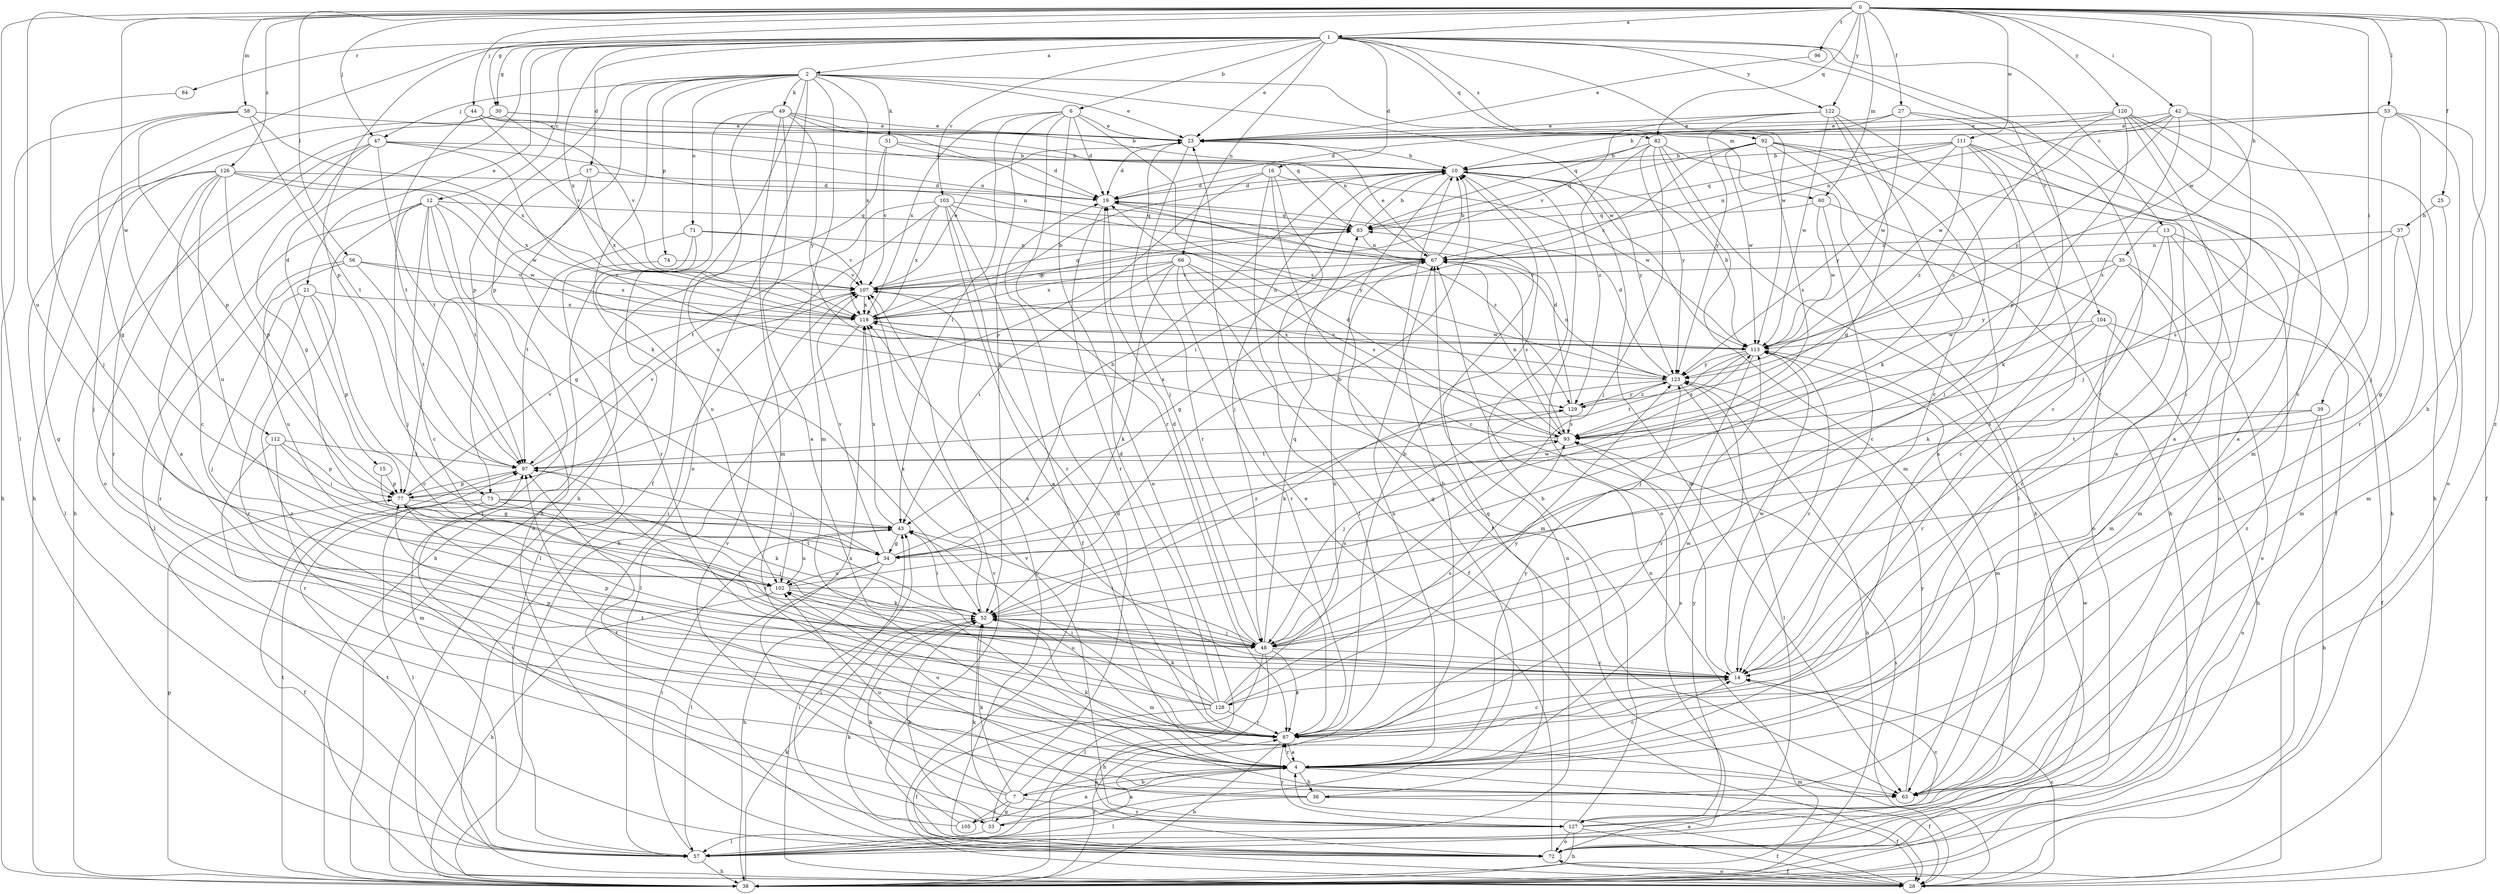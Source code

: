 strict digraph  {
0;
1;
2;
4;
6;
7;
10;
12;
13;
14;
15;
16;
17;
19;
21;
23;
25;
27;
28;
30;
33;
34;
35;
36;
37;
38;
39;
42;
43;
44;
47;
48;
49;
51;
52;
53;
56;
57;
58;
60;
63;
66;
67;
71;
72;
73;
74;
77;
82;
83;
84;
87;
92;
93;
96;
97;
102;
103;
104;
105;
107;
111;
112;
113;
118;
120;
122;
123;
126;
127;
128;
129;
0 -> 1  [label=a];
0 -> 25  [label=f];
0 -> 27  [label=f];
0 -> 30  [label=g];
0 -> 35  [label=h];
0 -> 36  [label=h];
0 -> 39  [label=i];
0 -> 42  [label=i];
0 -> 44  [label=j];
0 -> 47  [label=j];
0 -> 53  [label=l];
0 -> 56  [label=l];
0 -> 57  [label=l];
0 -> 58  [label=m];
0 -> 60  [label=m];
0 -> 82  [label=q];
0 -> 96  [label=t];
0 -> 102  [label=u];
0 -> 111  [label=w];
0 -> 112  [label=w];
0 -> 113  [label=w];
0 -> 120  [label=y];
0 -> 122  [label=y];
0 -> 126  [label=z];
0 -> 127  [label=z];
1 -> 2  [label=a];
1 -> 6  [label=b];
1 -> 12  [label=c];
1 -> 13  [label=c];
1 -> 15  [label=d];
1 -> 16  [label=d];
1 -> 17  [label=d];
1 -> 21  [label=e];
1 -> 23  [label=e];
1 -> 30  [label=g];
1 -> 33  [label=g];
1 -> 66  [label=n];
1 -> 73  [label=p];
1 -> 82  [label=q];
1 -> 84  [label=r];
1 -> 87  [label=r];
1 -> 92  [label=s];
1 -> 103  [label=v];
1 -> 104  [label=v];
1 -> 113  [label=w];
1 -> 118  [label=x];
1 -> 122  [label=y];
2 -> 23  [label=e];
2 -> 28  [label=f];
2 -> 47  [label=j];
2 -> 49  [label=k];
2 -> 51  [label=k];
2 -> 52  [label=k];
2 -> 60  [label=m];
2 -> 63  [label=m];
2 -> 71  [label=o];
2 -> 72  [label=o];
2 -> 73  [label=p];
2 -> 74  [label=p];
2 -> 77  [label=p];
2 -> 113  [label=w];
2 -> 118  [label=x];
4 -> 7  [label=b];
4 -> 14  [label=c];
4 -> 28  [label=f];
4 -> 36  [label=h];
4 -> 52  [label=k];
4 -> 63  [label=m];
4 -> 67  [label=n];
4 -> 87  [label=r];
4 -> 93  [label=s];
4 -> 97  [label=t];
4 -> 102  [label=u];
4 -> 123  [label=y];
6 -> 19  [label=d];
6 -> 23  [label=e];
6 -> 43  [label=i];
6 -> 52  [label=k];
6 -> 72  [label=o];
6 -> 87  [label=r];
6 -> 93  [label=s];
6 -> 118  [label=x];
7 -> 4  [label=a];
7 -> 10  [label=b];
7 -> 33  [label=g];
7 -> 52  [label=k];
7 -> 105  [label=v];
7 -> 107  [label=v];
7 -> 118  [label=x];
7 -> 127  [label=z];
10 -> 19  [label=d];
10 -> 33  [label=g];
10 -> 43  [label=i];
10 -> 48  [label=j];
10 -> 63  [label=m];
10 -> 72  [label=o];
10 -> 123  [label=y];
12 -> 14  [label=c];
12 -> 34  [label=g];
12 -> 48  [label=j];
12 -> 57  [label=l];
12 -> 72  [label=o];
12 -> 83  [label=q];
12 -> 97  [label=t];
12 -> 113  [label=w];
12 -> 127  [label=z];
13 -> 14  [label=c];
13 -> 63  [label=m];
13 -> 67  [label=n];
13 -> 87  [label=r];
13 -> 127  [label=z];
14 -> 77  [label=p];
14 -> 113  [label=w];
14 -> 118  [label=x];
14 -> 128  [label=z];
15 -> 34  [label=g];
15 -> 77  [label=p];
16 -> 14  [label=c];
16 -> 19  [label=d];
16 -> 28  [label=f];
16 -> 57  [label=l];
16 -> 77  [label=p];
16 -> 113  [label=w];
17 -> 19  [label=d];
17 -> 57  [label=l];
17 -> 87  [label=r];
17 -> 118  [label=x];
19 -> 83  [label=q];
19 -> 87  [label=r];
19 -> 129  [label=z];
21 -> 14  [label=c];
21 -> 48  [label=j];
21 -> 77  [label=p];
21 -> 87  [label=r];
21 -> 118  [label=x];
23 -> 10  [label=b];
23 -> 19  [label=d];
23 -> 48  [label=j];
23 -> 87  [label=r];
25 -> 37  [label=h];
25 -> 63  [label=m];
27 -> 4  [label=a];
27 -> 10  [label=b];
27 -> 23  [label=e];
27 -> 52  [label=k];
27 -> 113  [label=w];
28 -> 4  [label=a];
28 -> 14  [label=c];
28 -> 43  [label=i];
28 -> 72  [label=o];
28 -> 93  [label=s];
28 -> 97  [label=t];
30 -> 23  [label=e];
30 -> 38  [label=h];
30 -> 72  [label=o];
30 -> 83  [label=q];
30 -> 107  [label=v];
33 -> 4  [label=a];
33 -> 19  [label=d];
33 -> 52  [label=k];
33 -> 57  [label=l];
34 -> 10  [label=b];
34 -> 38  [label=h];
34 -> 57  [label=l];
34 -> 102  [label=u];
34 -> 107  [label=v];
34 -> 113  [label=w];
35 -> 52  [label=k];
35 -> 63  [label=m];
35 -> 72  [label=o];
35 -> 107  [label=v];
35 -> 123  [label=y];
36 -> 28  [label=f];
36 -> 57  [label=l];
36 -> 83  [label=q];
36 -> 97  [label=t];
36 -> 102  [label=u];
37 -> 34  [label=g];
37 -> 63  [label=m];
37 -> 67  [label=n];
37 -> 93  [label=s];
38 -> 52  [label=k];
38 -> 67  [label=n];
38 -> 77  [label=p];
38 -> 87  [label=r];
38 -> 97  [label=t];
39 -> 38  [label=h];
39 -> 72  [label=o];
39 -> 93  [label=s];
39 -> 97  [label=t];
42 -> 14  [label=c];
42 -> 19  [label=d];
42 -> 23  [label=e];
42 -> 48  [label=j];
42 -> 93  [label=s];
42 -> 113  [label=w];
42 -> 123  [label=y];
43 -> 34  [label=g];
43 -> 102  [label=u];
43 -> 118  [label=x];
44 -> 19  [label=d];
44 -> 23  [label=e];
44 -> 67  [label=n];
44 -> 97  [label=t];
44 -> 107  [label=v];
47 -> 4  [label=a];
47 -> 10  [label=b];
47 -> 34  [label=g];
47 -> 38  [label=h];
47 -> 67  [label=n];
47 -> 97  [label=t];
47 -> 129  [label=z];
48 -> 14  [label=c];
48 -> 19  [label=d];
48 -> 38  [label=h];
48 -> 43  [label=i];
48 -> 57  [label=l];
48 -> 83  [label=q];
48 -> 87  [label=r];
48 -> 93  [label=s];
49 -> 4  [label=a];
49 -> 10  [label=b];
49 -> 23  [label=e];
49 -> 38  [label=h];
49 -> 63  [label=m];
49 -> 67  [label=n];
49 -> 102  [label=u];
49 -> 123  [label=y];
51 -> 10  [label=b];
51 -> 19  [label=d];
51 -> 38  [label=h];
51 -> 107  [label=v];
52 -> 43  [label=i];
52 -> 48  [label=j];
52 -> 63  [label=m];
52 -> 97  [label=t];
52 -> 118  [label=x];
53 -> 23  [label=e];
53 -> 28  [label=f];
53 -> 48  [label=j];
53 -> 67  [label=n];
53 -> 72  [label=o];
53 -> 87  [label=r];
56 -> 87  [label=r];
56 -> 97  [label=t];
56 -> 102  [label=u];
56 -> 107  [label=v];
56 -> 118  [label=x];
57 -> 38  [label=h];
57 -> 43  [label=i];
57 -> 67  [label=n];
57 -> 113  [label=w];
58 -> 23  [label=e];
58 -> 34  [label=g];
58 -> 38  [label=h];
58 -> 77  [label=p];
58 -> 97  [label=t];
58 -> 118  [label=x];
60 -> 14  [label=c];
60 -> 72  [label=o];
60 -> 83  [label=q];
60 -> 113  [label=w];
63 -> 123  [label=y];
66 -> 28  [label=f];
66 -> 43  [label=i];
66 -> 52  [label=k];
66 -> 63  [label=m];
66 -> 87  [label=r];
66 -> 93  [label=s];
66 -> 107  [label=v];
66 -> 118  [label=x];
67 -> 10  [label=b];
67 -> 23  [label=e];
67 -> 34  [label=g];
67 -> 93  [label=s];
67 -> 107  [label=v];
71 -> 38  [label=h];
71 -> 67  [label=n];
71 -> 97  [label=t];
71 -> 102  [label=u];
71 -> 107  [label=v];
72 -> 23  [label=e];
72 -> 28  [label=f];
72 -> 43  [label=i];
72 -> 52  [label=k];
72 -> 107  [label=v];
73 -> 28  [label=f];
73 -> 43  [label=i];
73 -> 48  [label=j];
73 -> 52  [label=k];
73 -> 57  [label=l];
74 -> 57  [label=l];
74 -> 107  [label=v];
77 -> 43  [label=i];
77 -> 48  [label=j];
77 -> 107  [label=v];
82 -> 10  [label=b];
82 -> 38  [label=h];
82 -> 48  [label=j];
82 -> 57  [label=l];
82 -> 63  [label=m];
82 -> 123  [label=y];
82 -> 129  [label=z];
83 -> 10  [label=b];
83 -> 67  [label=n];
84 -> 48  [label=j];
87 -> 4  [label=a];
87 -> 10  [label=b];
87 -> 14  [label=c];
87 -> 38  [label=h];
87 -> 43  [label=i];
87 -> 113  [label=w];
92 -> 4  [label=a];
92 -> 10  [label=b];
92 -> 28  [label=f];
92 -> 38  [label=h];
92 -> 72  [label=o];
92 -> 83  [label=q];
92 -> 93  [label=s];
92 -> 113  [label=w];
92 -> 118  [label=x];
93 -> 19  [label=d];
93 -> 67  [label=n];
93 -> 97  [label=t];
93 -> 118  [label=x];
96 -> 23  [label=e];
97 -> 77  [label=p];
97 -> 107  [label=v];
102 -> 10  [label=b];
102 -> 38  [label=h];
102 -> 52  [label=k];
102 -> 129  [label=z];
103 -> 4  [label=a];
103 -> 28  [label=f];
103 -> 38  [label=h];
103 -> 83  [label=q];
103 -> 87  [label=r];
103 -> 97  [label=t];
103 -> 118  [label=x];
103 -> 123  [label=y];
104 -> 28  [label=f];
104 -> 38  [label=h];
104 -> 48  [label=j];
104 -> 87  [label=r];
104 -> 113  [label=w];
105 -> 4  [label=a];
105 -> 52  [label=k];
105 -> 97  [label=t];
107 -> 23  [label=e];
107 -> 72  [label=o];
107 -> 83  [label=q];
107 -> 118  [label=x];
111 -> 4  [label=a];
111 -> 10  [label=b];
111 -> 14  [label=c];
111 -> 38  [label=h];
111 -> 48  [label=j];
111 -> 67  [label=n];
111 -> 83  [label=q];
111 -> 123  [label=y];
111 -> 129  [label=z];
112 -> 43  [label=i];
112 -> 63  [label=m];
112 -> 77  [label=p];
112 -> 87  [label=r];
112 -> 97  [label=t];
113 -> 10  [label=b];
113 -> 14  [label=c];
113 -> 63  [label=m];
113 -> 87  [label=r];
113 -> 93  [label=s];
113 -> 97  [label=t];
113 -> 118  [label=x];
113 -> 123  [label=y];
118 -> 10  [label=b];
118 -> 57  [label=l];
118 -> 67  [label=n];
118 -> 83  [label=q];
118 -> 113  [label=w];
120 -> 4  [label=a];
120 -> 14  [label=c];
120 -> 23  [label=e];
120 -> 38  [label=h];
120 -> 63  [label=m];
120 -> 77  [label=p];
120 -> 83  [label=q];
120 -> 93  [label=s];
122 -> 14  [label=c];
122 -> 23  [label=e];
122 -> 34  [label=g];
122 -> 52  [label=k];
122 -> 107  [label=v];
122 -> 113  [label=w];
122 -> 123  [label=y];
123 -> 19  [label=d];
123 -> 38  [label=h];
123 -> 52  [label=k];
123 -> 57  [label=l];
123 -> 67  [label=n];
123 -> 107  [label=v];
123 -> 129  [label=z];
126 -> 14  [label=c];
126 -> 19  [label=d];
126 -> 48  [label=j];
126 -> 57  [label=l];
126 -> 77  [label=p];
126 -> 87  [label=r];
126 -> 102  [label=u];
126 -> 113  [label=w];
126 -> 118  [label=x];
127 -> 10  [label=b];
127 -> 14  [label=c];
127 -> 28  [label=f];
127 -> 38  [label=h];
127 -> 52  [label=k];
127 -> 72  [label=o];
127 -> 87  [label=r];
127 -> 107  [label=v];
127 -> 123  [label=y];
128 -> 19  [label=d];
128 -> 28  [label=f];
128 -> 52  [label=k];
128 -> 67  [label=n];
128 -> 77  [label=p];
128 -> 87  [label=r];
128 -> 93  [label=s];
128 -> 97  [label=t];
128 -> 102  [label=u];
128 -> 123  [label=y];
129 -> 19  [label=d];
129 -> 48  [label=j];
129 -> 93  [label=s];
129 -> 123  [label=y];
}
